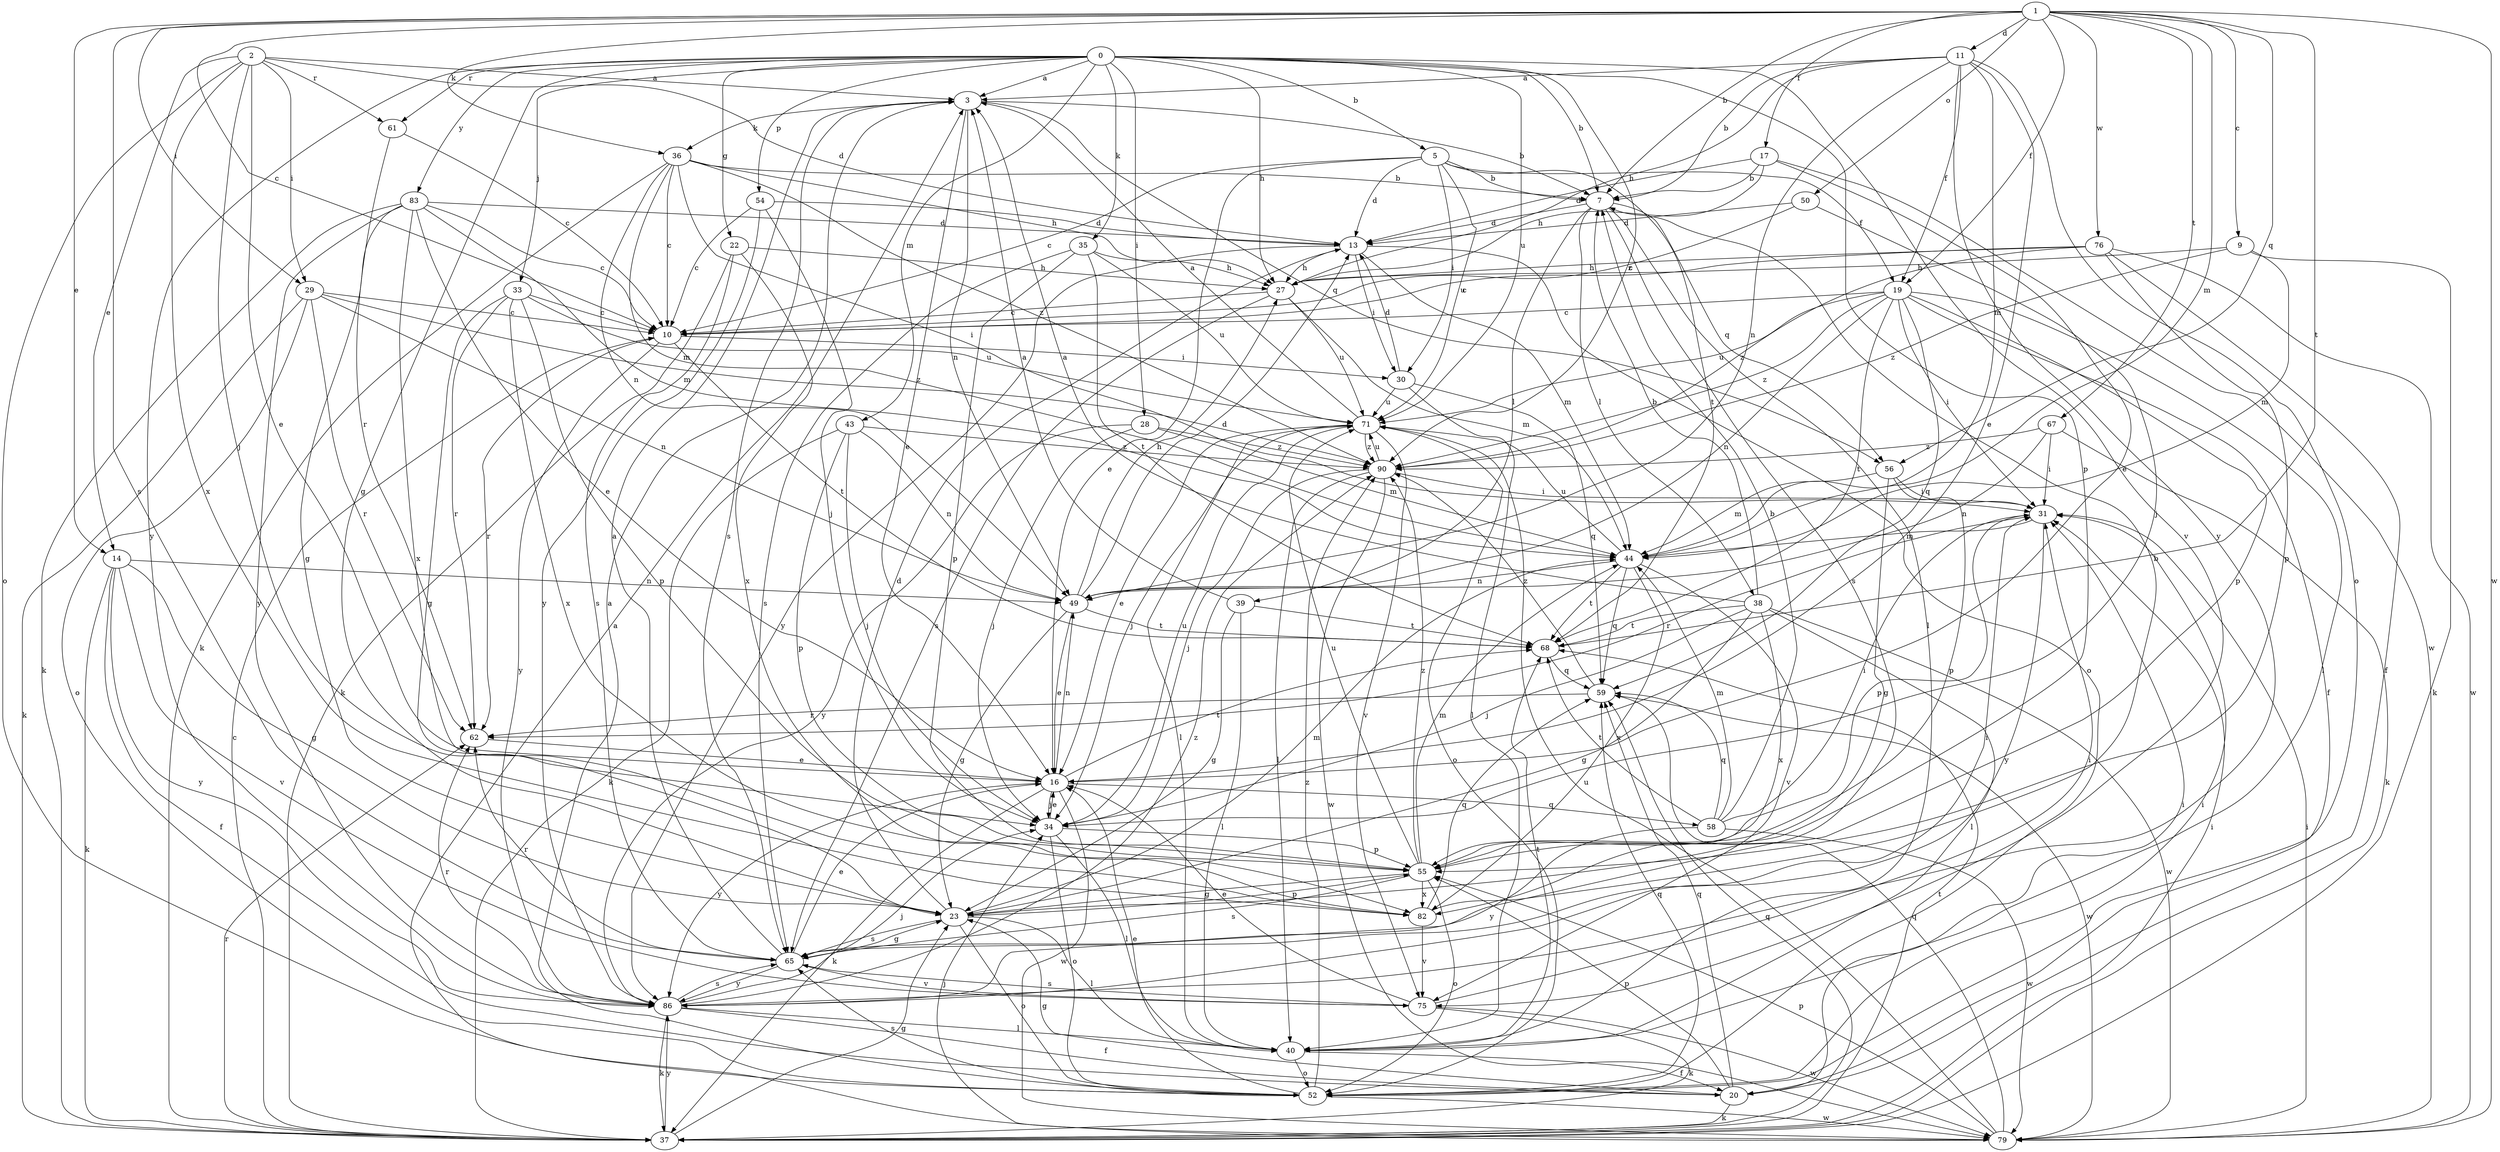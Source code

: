 strict digraph  {
0;
1;
2;
3;
5;
7;
9;
10;
11;
13;
14;
16;
17;
19;
20;
22;
23;
27;
28;
29;
30;
31;
33;
34;
35;
36;
37;
38;
39;
40;
43;
44;
49;
50;
52;
54;
55;
56;
58;
59;
61;
62;
65;
67;
68;
71;
75;
76;
79;
82;
83;
86;
90;
0 -> 3  [label=a];
0 -> 5  [label=b];
0 -> 7  [label=b];
0 -> 22  [label=g];
0 -> 23  [label=g];
0 -> 27  [label=h];
0 -> 28  [label=i];
0 -> 33  [label=j];
0 -> 35  [label=k];
0 -> 43  [label=m];
0 -> 54  [label=p];
0 -> 55  [label=p];
0 -> 61  [label=r];
0 -> 71  [label=u];
0 -> 75  [label=v];
0 -> 83  [label=y];
0 -> 86  [label=y];
0 -> 90  [label=z];
1 -> 7  [label=b];
1 -> 9  [label=c];
1 -> 10  [label=c];
1 -> 11  [label=d];
1 -> 14  [label=e];
1 -> 17  [label=f];
1 -> 19  [label=f];
1 -> 29  [label=i];
1 -> 36  [label=k];
1 -> 44  [label=m];
1 -> 50  [label=o];
1 -> 56  [label=q];
1 -> 65  [label=s];
1 -> 67  [label=t];
1 -> 68  [label=t];
1 -> 76  [label=w];
1 -> 79  [label=w];
2 -> 3  [label=a];
2 -> 13  [label=d];
2 -> 14  [label=e];
2 -> 16  [label=e];
2 -> 29  [label=i];
2 -> 34  [label=j];
2 -> 52  [label=o];
2 -> 61  [label=r];
2 -> 82  [label=x];
3 -> 7  [label=b];
3 -> 16  [label=e];
3 -> 36  [label=k];
3 -> 49  [label=n];
3 -> 56  [label=q];
3 -> 65  [label=s];
5 -> 7  [label=b];
5 -> 10  [label=c];
5 -> 13  [label=d];
5 -> 16  [label=e];
5 -> 19  [label=f];
5 -> 30  [label=i];
5 -> 68  [label=t];
5 -> 71  [label=u];
7 -> 13  [label=d];
7 -> 38  [label=l];
7 -> 39  [label=l];
7 -> 40  [label=l];
7 -> 56  [label=q];
7 -> 65  [label=s];
9 -> 27  [label=h];
9 -> 37  [label=k];
9 -> 44  [label=m];
9 -> 90  [label=z];
10 -> 30  [label=i];
10 -> 62  [label=r];
10 -> 68  [label=t];
10 -> 86  [label=y];
11 -> 3  [label=a];
11 -> 7  [label=b];
11 -> 16  [label=e];
11 -> 19  [label=f];
11 -> 27  [label=h];
11 -> 44  [label=m];
11 -> 49  [label=n];
11 -> 52  [label=o];
11 -> 86  [label=y];
13 -> 27  [label=h];
13 -> 30  [label=i];
13 -> 44  [label=m];
13 -> 52  [label=o];
13 -> 86  [label=y];
14 -> 20  [label=f];
14 -> 23  [label=g];
14 -> 37  [label=k];
14 -> 49  [label=n];
14 -> 75  [label=v];
14 -> 86  [label=y];
16 -> 34  [label=j];
16 -> 37  [label=k];
16 -> 49  [label=n];
16 -> 58  [label=q];
16 -> 68  [label=t];
16 -> 79  [label=w];
16 -> 86  [label=y];
17 -> 7  [label=b];
17 -> 13  [label=d];
17 -> 16  [label=e];
17 -> 27  [label=h];
17 -> 79  [label=w];
19 -> 10  [label=c];
19 -> 20  [label=f];
19 -> 31  [label=i];
19 -> 40  [label=l];
19 -> 49  [label=n];
19 -> 55  [label=p];
19 -> 59  [label=q];
19 -> 68  [label=t];
19 -> 71  [label=u];
19 -> 90  [label=z];
20 -> 23  [label=g];
20 -> 31  [label=i];
20 -> 37  [label=k];
20 -> 55  [label=p];
20 -> 59  [label=q];
22 -> 27  [label=h];
22 -> 37  [label=k];
22 -> 65  [label=s];
22 -> 82  [label=x];
23 -> 13  [label=d];
23 -> 40  [label=l];
23 -> 44  [label=m];
23 -> 52  [label=o];
23 -> 55  [label=p];
23 -> 65  [label=s];
27 -> 10  [label=c];
27 -> 44  [label=m];
27 -> 65  [label=s];
27 -> 71  [label=u];
28 -> 34  [label=j];
28 -> 44  [label=m];
28 -> 86  [label=y];
28 -> 90  [label=z];
29 -> 10  [label=c];
29 -> 37  [label=k];
29 -> 49  [label=n];
29 -> 52  [label=o];
29 -> 62  [label=r];
29 -> 90  [label=z];
30 -> 13  [label=d];
30 -> 40  [label=l];
30 -> 59  [label=q];
30 -> 71  [label=u];
31 -> 44  [label=m];
31 -> 55  [label=p];
31 -> 62  [label=r];
31 -> 86  [label=y];
33 -> 10  [label=c];
33 -> 23  [label=g];
33 -> 55  [label=p];
33 -> 62  [label=r];
33 -> 71  [label=u];
33 -> 82  [label=x];
34 -> 16  [label=e];
34 -> 40  [label=l];
34 -> 52  [label=o];
34 -> 55  [label=p];
34 -> 71  [label=u];
35 -> 27  [label=h];
35 -> 55  [label=p];
35 -> 65  [label=s];
35 -> 68  [label=t];
35 -> 71  [label=u];
36 -> 7  [label=b];
36 -> 10  [label=c];
36 -> 27  [label=h];
36 -> 31  [label=i];
36 -> 37  [label=k];
36 -> 44  [label=m];
36 -> 49  [label=n];
36 -> 90  [label=z];
37 -> 10  [label=c];
37 -> 23  [label=g];
37 -> 31  [label=i];
37 -> 59  [label=q];
37 -> 62  [label=r];
37 -> 68  [label=t];
37 -> 86  [label=y];
38 -> 3  [label=a];
38 -> 7  [label=b];
38 -> 23  [label=g];
38 -> 34  [label=j];
38 -> 40  [label=l];
38 -> 68  [label=t];
38 -> 79  [label=w];
38 -> 82  [label=x];
39 -> 3  [label=a];
39 -> 23  [label=g];
39 -> 40  [label=l];
39 -> 68  [label=t];
40 -> 20  [label=f];
40 -> 52  [label=o];
40 -> 68  [label=t];
43 -> 34  [label=j];
43 -> 37  [label=k];
43 -> 49  [label=n];
43 -> 55  [label=p];
43 -> 90  [label=z];
44 -> 49  [label=n];
44 -> 59  [label=q];
44 -> 68  [label=t];
44 -> 71  [label=u];
44 -> 75  [label=v];
44 -> 82  [label=x];
49 -> 13  [label=d];
49 -> 16  [label=e];
49 -> 23  [label=g];
49 -> 27  [label=h];
49 -> 68  [label=t];
50 -> 10  [label=c];
50 -> 13  [label=d];
50 -> 34  [label=j];
52 -> 3  [label=a];
52 -> 16  [label=e];
52 -> 31  [label=i];
52 -> 59  [label=q];
52 -> 65  [label=s];
52 -> 79  [label=w];
52 -> 90  [label=z];
54 -> 10  [label=c];
54 -> 13  [label=d];
54 -> 34  [label=j];
54 -> 86  [label=y];
55 -> 23  [label=g];
55 -> 44  [label=m];
55 -> 52  [label=o];
55 -> 65  [label=s];
55 -> 71  [label=u];
55 -> 82  [label=x];
55 -> 90  [label=z];
56 -> 23  [label=g];
56 -> 31  [label=i];
56 -> 44  [label=m];
56 -> 55  [label=p];
58 -> 7  [label=b];
58 -> 31  [label=i];
58 -> 44  [label=m];
58 -> 59  [label=q];
58 -> 68  [label=t];
58 -> 79  [label=w];
58 -> 86  [label=y];
59 -> 62  [label=r];
59 -> 79  [label=w];
59 -> 90  [label=z];
61 -> 10  [label=c];
61 -> 62  [label=r];
62 -> 16  [label=e];
65 -> 3  [label=a];
65 -> 16  [label=e];
65 -> 23  [label=g];
65 -> 31  [label=i];
65 -> 62  [label=r];
65 -> 75  [label=v];
65 -> 86  [label=y];
67 -> 31  [label=i];
67 -> 37  [label=k];
67 -> 49  [label=n];
67 -> 90  [label=z];
68 -> 59  [label=q];
71 -> 3  [label=a];
71 -> 16  [label=e];
71 -> 34  [label=j];
71 -> 40  [label=l];
71 -> 52  [label=o];
71 -> 75  [label=v];
71 -> 90  [label=z];
75 -> 16  [label=e];
75 -> 31  [label=i];
75 -> 37  [label=k];
75 -> 65  [label=s];
75 -> 79  [label=w];
76 -> 10  [label=c];
76 -> 20  [label=f];
76 -> 27  [label=h];
76 -> 55  [label=p];
76 -> 79  [label=w];
76 -> 90  [label=z];
79 -> 3  [label=a];
79 -> 31  [label=i];
79 -> 34  [label=j];
79 -> 55  [label=p];
79 -> 59  [label=q];
79 -> 71  [label=u];
82 -> 7  [label=b];
82 -> 59  [label=q];
82 -> 75  [label=v];
83 -> 10  [label=c];
83 -> 13  [label=d];
83 -> 16  [label=e];
83 -> 23  [label=g];
83 -> 37  [label=k];
83 -> 44  [label=m];
83 -> 82  [label=x];
83 -> 86  [label=y];
86 -> 20  [label=f];
86 -> 34  [label=j];
86 -> 37  [label=k];
86 -> 40  [label=l];
86 -> 62  [label=r];
86 -> 65  [label=s];
86 -> 90  [label=z];
90 -> 31  [label=i];
90 -> 34  [label=j];
90 -> 40  [label=l];
90 -> 71  [label=u];
90 -> 79  [label=w];
}

